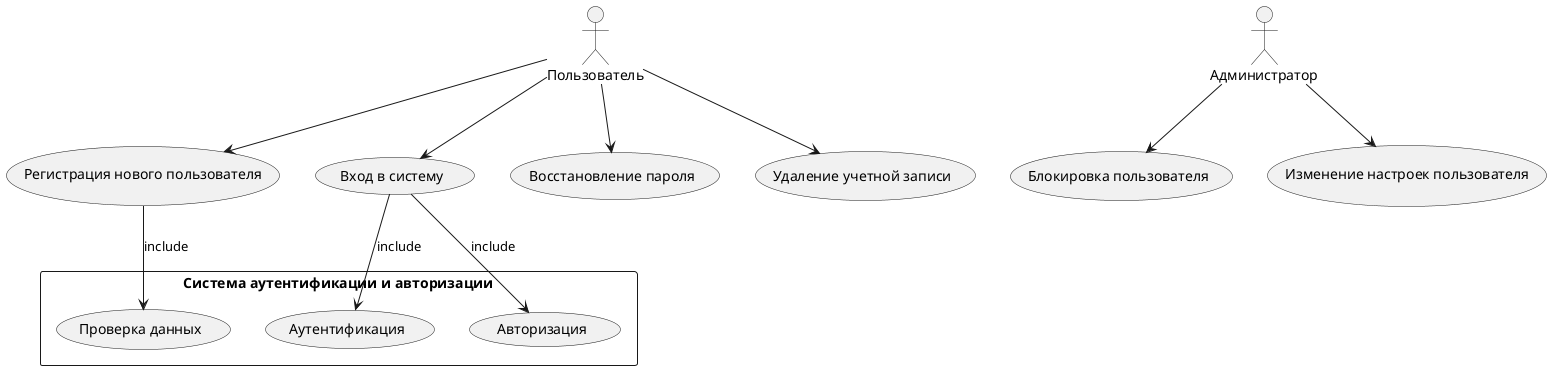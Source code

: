 ﻿@startuml
actor "Пользователь" as User
actor "Администратор" as Admin

User --> (Регистрация нового пользователя)
User --> (Вход в систему)
User --> (Восстановление пароля)
User --> (Удаление учетной записи)

Admin --> (Блокировка пользователя)
Admin --> (Изменение настроек пользователя)

rectangle "Система аутентификации и авторизации" {
  (Регистрация нового пользователя) --> (Проверка данных) : include
  (Вход в систему) --> (Аутентификация) : include
  (Вход в систему) --> (Авторизация) : include
}

@enduml
